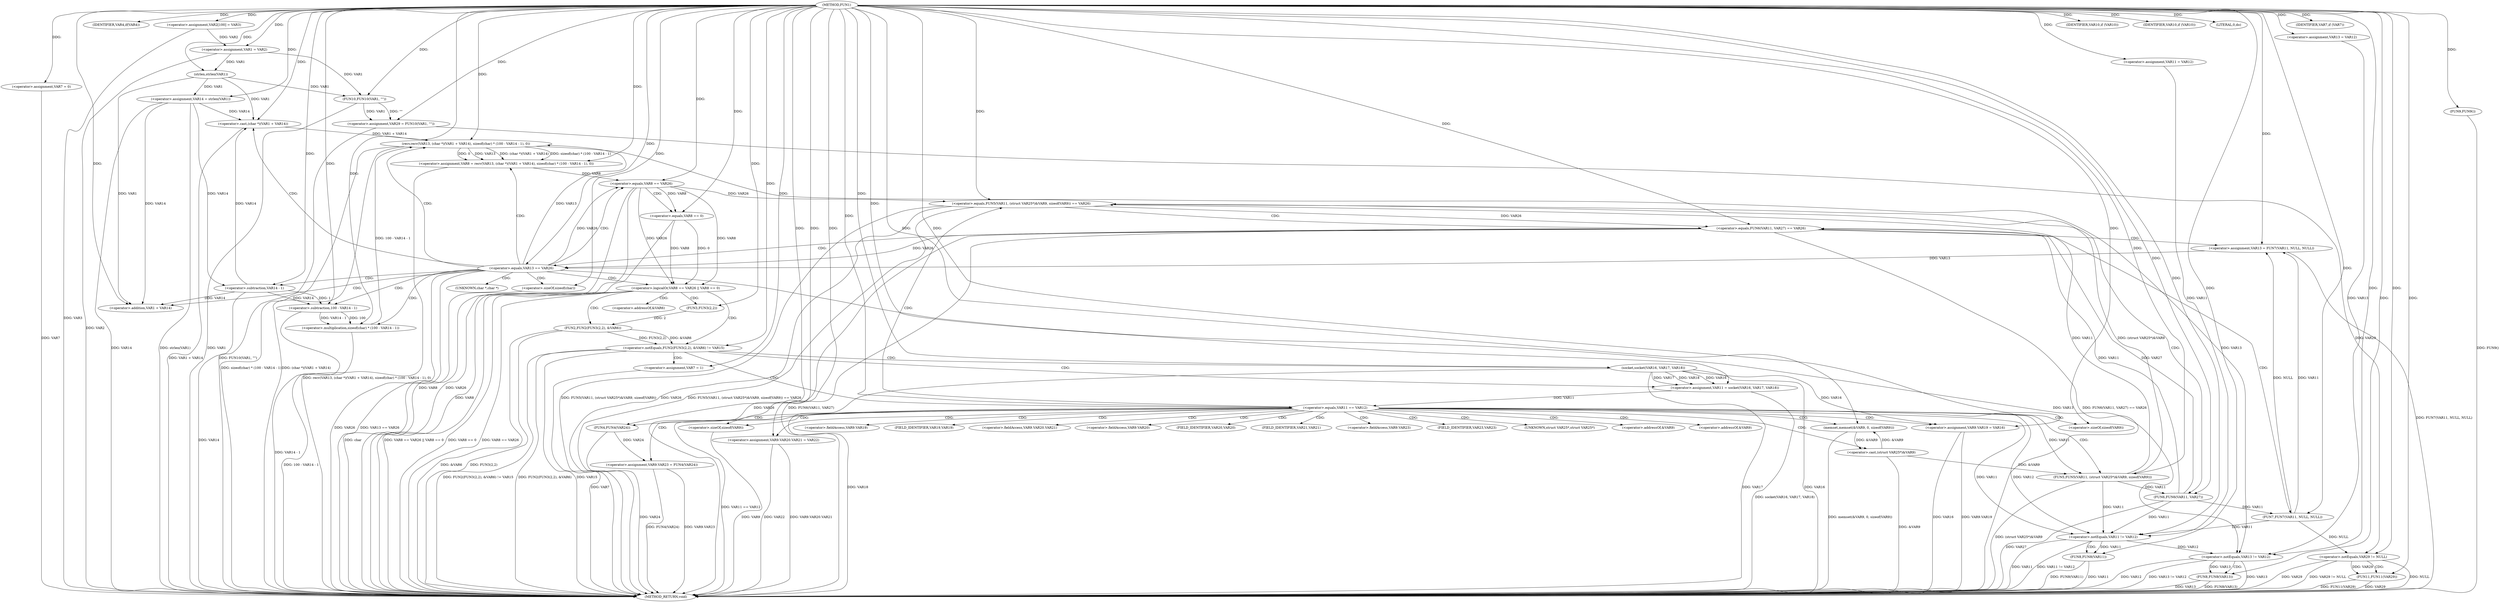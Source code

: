 digraph FUN1 {  
"1000100" [label = "(METHOD,FUN1)" ]
"1000287" [label = "(METHOD_RETURN,void)" ]
"1000104" [label = "(<operator>.assignment,VAR2[100] = VAR3)" ]
"1000107" [label = "(<operator>.assignment,VAR1 = VAR2)" ]
"1000111" [label = "(IDENTIFIER,VAR4,if(VAR4))" ]
"1000116" [label = "(<operator>.assignment,VAR7 = 0)" ]
"1000123" [label = "(<operator>.assignment,VAR11 = VAR12)" ]
"1000127" [label = "(<operator>.assignment,VAR13 = VAR12)" ]
"1000131" [label = "(<operator>.assignment,VAR14 = strlen(VAR1))" ]
"1000133" [label = "(strlen,strlen(VAR1))" ]
"1000138" [label = "(<operator>.notEquals,FUN2(FUN3(2,2), &VAR6) != VAR15)" ]
"1000139" [label = "(FUN2,FUN2(FUN3(2,2), &VAR6))" ]
"1000140" [label = "(FUN3,FUN3(2,2))" ]
"1000148" [label = "(<operator>.assignment,VAR7 = 1)" ]
"1000151" [label = "(<operator>.assignment,VAR11 = socket(VAR16, VAR17, VAR18))" ]
"1000153" [label = "(socket,socket(VAR16, VAR17, VAR18))" ]
"1000158" [label = "(<operator>.equals,VAR11 == VAR12)" ]
"1000163" [label = "(memset,memset(&VAR9, 0, sizeof(VAR9)))" ]
"1000167" [label = "(<operator>.sizeOf,sizeof(VAR9))" ]
"1000169" [label = "(<operator>.assignment,VAR9.VAR19 = VAR16)" ]
"1000174" [label = "(<operator>.assignment,VAR9.VAR20.VAR21 = VAR22)" ]
"1000181" [label = "(<operator>.assignment,VAR9.VAR23 = FUN4(VAR24))" ]
"1000185" [label = "(FUN4,FUN4(VAR24))" ]
"1000188" [label = "(<operator>.equals,FUN5(VAR11, (struct VAR25*)&VAR9, sizeof(VAR9)) == VAR26)" ]
"1000189" [label = "(FUN5,FUN5(VAR11, (struct VAR25*)&VAR9, sizeof(VAR9)))" ]
"1000191" [label = "(<operator>.cast,(struct VAR25*)&VAR9)" ]
"1000195" [label = "(<operator>.sizeOf,sizeof(VAR9))" ]
"1000201" [label = "(<operator>.equals,FUN6(VAR11, VAR27) == VAR26)" ]
"1000202" [label = "(FUN6,FUN6(VAR11, VAR27))" ]
"1000208" [label = "(<operator>.assignment,VAR13 = FUN7(VAR11, NULL, NULL))" ]
"1000210" [label = "(FUN7,FUN7(VAR11, NULL, NULL))" ]
"1000215" [label = "(<operator>.equals,VAR13 == VAR26)" ]
"1000220" [label = "(<operator>.assignment,VAR8 = recv(VAR13, (char *)(VAR1 + VAR14), sizeof(char) * (100 - VAR14 - 1), 0))" ]
"1000222" [label = "(recv,recv(VAR13, (char *)(VAR1 + VAR14), sizeof(char) * (100 - VAR14 - 1), 0))" ]
"1000224" [label = "(<operator>.cast,(char *)(VAR1 + VAR14))" ]
"1000226" [label = "(<operator>.addition,VAR1 + VAR14)" ]
"1000229" [label = "(<operator>.multiplication,sizeof(char) * (100 - VAR14 - 1))" ]
"1000230" [label = "(<operator>.sizeOf,sizeof(char))" ]
"1000232" [label = "(<operator>.subtraction,100 - VAR14 - 1)" ]
"1000234" [label = "(<operator>.subtraction,VAR14 - 1)" ]
"1000239" [label = "(<operator>.logicalOr,VAR8 == VAR26 || VAR8 == 0)" ]
"1000240" [label = "(<operator>.equals,VAR8 == VAR26)" ]
"1000243" [label = "(<operator>.equals,VAR8 == 0)" ]
"1000249" [label = "(IDENTIFIER,VAR10,if (VAR10))" ]
"1000252" [label = "(IDENTIFIER,VAR10,if (VAR10))" ]
"1000254" [label = "(LITERAL,0,do)" ]
"1000256" [label = "(<operator>.notEquals,VAR11 != VAR12)" ]
"1000260" [label = "(FUN8,FUN8(VAR11))" ]
"1000263" [label = "(<operator>.notEquals,VAR13 != VAR12)" ]
"1000267" [label = "(FUN8,FUN8(VAR13))" ]
"1000270" [label = "(IDENTIFIER,VAR7,if (VAR7))" ]
"1000272" [label = "(FUN9,FUN9())" ]
"1000275" [label = "(<operator>.assignment,VAR29 = FUN10(VAR1, \"\"))" ]
"1000277" [label = "(FUN10,FUN10(VAR1, \"\"))" ]
"1000281" [label = "(<operator>.notEquals,VAR29 != NULL)" ]
"1000285" [label = "(FUN11,FUN11(VAR29))" ]
"1000143" [label = "(<operator>.addressOf,&VAR6)" ]
"1000164" [label = "(<operator>.addressOf,&VAR9)" ]
"1000170" [label = "(<operator>.fieldAccess,VAR9.VAR19)" ]
"1000172" [label = "(FIELD_IDENTIFIER,VAR19,VAR19)" ]
"1000175" [label = "(<operator>.fieldAccess,VAR9.VAR20.VAR21)" ]
"1000176" [label = "(<operator>.fieldAccess,VAR9.VAR20)" ]
"1000178" [label = "(FIELD_IDENTIFIER,VAR20,VAR20)" ]
"1000179" [label = "(FIELD_IDENTIFIER,VAR21,VAR21)" ]
"1000182" [label = "(<operator>.fieldAccess,VAR9.VAR23)" ]
"1000184" [label = "(FIELD_IDENTIFIER,VAR23,VAR23)" ]
"1000192" [label = "(UNKNOWN,struct VAR25*,struct VAR25*)" ]
"1000193" [label = "(<operator>.addressOf,&VAR9)" ]
"1000225" [label = "(UNKNOWN,char *,char *)" ]
  "1000201" -> "1000287"  [ label = "DDG: FUN6(VAR11, VAR27) == VAR26"] 
  "1000181" -> "1000287"  [ label = "DDG: FUN4(VAR24)"] 
  "1000224" -> "1000287"  [ label = "DDG: VAR1 + VAR14"] 
  "1000131" -> "1000287"  [ label = "DDG: strlen(VAR1)"] 
  "1000153" -> "1000287"  [ label = "DDG: VAR16"] 
  "1000181" -> "1000287"  [ label = "DDG: VAR9.VAR23"] 
  "1000188" -> "1000287"  [ label = "DDG: FUN5(VAR11, (struct VAR25*)&VAR9, sizeof(VAR9)) == VAR26"] 
  "1000116" -> "1000287"  [ label = "DDG: VAR7"] 
  "1000285" -> "1000287"  [ label = "DDG: VAR29"] 
  "1000260" -> "1000287"  [ label = "DDG: FUN8(VAR11)"] 
  "1000185" -> "1000287"  [ label = "DDG: VAR24"] 
  "1000285" -> "1000287"  [ label = "DDG: FUN11(VAR29)"] 
  "1000281" -> "1000287"  [ label = "DDG: VAR29"] 
  "1000208" -> "1000287"  [ label = "DDG: FUN7(VAR11, NULL, NULL)"] 
  "1000239" -> "1000287"  [ label = "DDG: VAR8 == VAR26 || VAR8 == 0"] 
  "1000234" -> "1000287"  [ label = "DDG: VAR14"] 
  "1000239" -> "1000287"  [ label = "DDG: VAR8 == VAR26"] 
  "1000215" -> "1000287"  [ label = "DDG: VAR26"] 
  "1000188" -> "1000287"  [ label = "DDG: FUN5(VAR11, (struct VAR25*)&VAR9, sizeof(VAR9))"] 
  "1000131" -> "1000287"  [ label = "DDG: VAR14"] 
  "1000138" -> "1000287"  [ label = "DDG: FUN2(FUN3(2,2), &VAR6)"] 
  "1000139" -> "1000287"  [ label = "DDG: FUN3(2,2)"] 
  "1000263" -> "1000287"  [ label = "DDG: VAR12"] 
  "1000267" -> "1000287"  [ label = "DDG: VAR13"] 
  "1000222" -> "1000287"  [ label = "DDG: sizeof(char) * (100 - VAR14 - 1)"] 
  "1000153" -> "1000287"  [ label = "DDG: VAR17"] 
  "1000158" -> "1000287"  [ label = "DDG: VAR11 == VAR12"] 
  "1000267" -> "1000287"  [ label = "DDG: FUN8(VAR13)"] 
  "1000189" -> "1000287"  [ label = "DDG: (struct VAR25*)&VAR9"] 
  "1000263" -> "1000287"  [ label = "DDG: VAR13"] 
  "1000263" -> "1000287"  [ label = "DDG: VAR13 != VAR12"] 
  "1000174" -> "1000287"  [ label = "DDG: VAR22"] 
  "1000220" -> "1000287"  [ label = "DDG: recv(VAR13, (char *)(VAR1 + VAR14), sizeof(char) * (100 - VAR14 - 1), 0)"] 
  "1000148" -> "1000287"  [ label = "DDG: VAR7"] 
  "1000151" -> "1000287"  [ label = "DDG: socket(VAR16, VAR17, VAR18)"] 
  "1000230" -> "1000287"  [ label = "DDG: char"] 
  "1000277" -> "1000287"  [ label = "DDG: VAR1"] 
  "1000188" -> "1000287"  [ label = "DDG: VAR26"] 
  "1000229" -> "1000287"  [ label = "DDG: 100 - VAR14 - 1"] 
  "1000191" -> "1000287"  [ label = "DDG: &VAR9"] 
  "1000281" -> "1000287"  [ label = "DDG: VAR29 != NULL"] 
  "1000169" -> "1000287"  [ label = "DDG: VAR16"] 
  "1000232" -> "1000287"  [ label = "DDG: VAR14 - 1"] 
  "1000275" -> "1000287"  [ label = "DDG: FUN10(VAR1, \"\")"] 
  "1000240" -> "1000287"  [ label = "DDG: VAR26"] 
  "1000138" -> "1000287"  [ label = "DDG: VAR15"] 
  "1000139" -> "1000287"  [ label = "DDG: &VAR6"] 
  "1000215" -> "1000287"  [ label = "DDG: VAR13 == VAR26"] 
  "1000243" -> "1000287"  [ label = "DDG: VAR8"] 
  "1000169" -> "1000287"  [ label = "DDG: VAR9.VAR19"] 
  "1000256" -> "1000287"  [ label = "DDG: VAR11"] 
  "1000260" -> "1000287"  [ label = "DDG: VAR11"] 
  "1000153" -> "1000287"  [ label = "DDG: VAR18"] 
  "1000272" -> "1000287"  [ label = "DDG: FUN9()"] 
  "1000138" -> "1000287"  [ label = "DDG: FUN2(FUN3(2,2), &VAR6) != VAR15"] 
  "1000201" -> "1000287"  [ label = "DDG: VAR26"] 
  "1000256" -> "1000287"  [ label = "DDG: VAR11 != VAR12"] 
  "1000163" -> "1000287"  [ label = "DDG: memset(&VAR9, 0, sizeof(VAR9))"] 
  "1000195" -> "1000287"  [ label = "DDG: VAR9"] 
  "1000281" -> "1000287"  [ label = "DDG: NULL"] 
  "1000240" -> "1000287"  [ label = "DDG: VAR8"] 
  "1000239" -> "1000287"  [ label = "DDG: VAR8 == 0"] 
  "1000104" -> "1000287"  [ label = "DDG: VAR3"] 
  "1000174" -> "1000287"  [ label = "DDG: VAR9.VAR20.VAR21"] 
  "1000107" -> "1000287"  [ label = "DDG: VAR2"] 
  "1000222" -> "1000287"  [ label = "DDG: (char *)(VAR1 + VAR14)"] 
  "1000202" -> "1000287"  [ label = "DDG: VAR27"] 
  "1000201" -> "1000287"  [ label = "DDG: FUN6(VAR11, VAR27)"] 
  "1000100" -> "1000104"  [ label = "DDG: "] 
  "1000104" -> "1000107"  [ label = "DDG: VAR2"] 
  "1000100" -> "1000107"  [ label = "DDG: "] 
  "1000100" -> "1000111"  [ label = "DDG: "] 
  "1000100" -> "1000116"  [ label = "DDG: "] 
  "1000100" -> "1000123"  [ label = "DDG: "] 
  "1000100" -> "1000127"  [ label = "DDG: "] 
  "1000133" -> "1000131"  [ label = "DDG: VAR1"] 
  "1000100" -> "1000131"  [ label = "DDG: "] 
  "1000107" -> "1000133"  [ label = "DDG: VAR1"] 
  "1000100" -> "1000133"  [ label = "DDG: "] 
  "1000139" -> "1000138"  [ label = "DDG: FUN3(2,2)"] 
  "1000139" -> "1000138"  [ label = "DDG: &VAR6"] 
  "1000140" -> "1000139"  [ label = "DDG: 2"] 
  "1000100" -> "1000140"  [ label = "DDG: "] 
  "1000100" -> "1000138"  [ label = "DDG: "] 
  "1000100" -> "1000148"  [ label = "DDG: "] 
  "1000153" -> "1000151"  [ label = "DDG: VAR16"] 
  "1000153" -> "1000151"  [ label = "DDG: VAR17"] 
  "1000153" -> "1000151"  [ label = "DDG: VAR18"] 
  "1000100" -> "1000151"  [ label = "DDG: "] 
  "1000100" -> "1000153"  [ label = "DDG: "] 
  "1000151" -> "1000158"  [ label = "DDG: VAR11"] 
  "1000100" -> "1000158"  [ label = "DDG: "] 
  "1000191" -> "1000163"  [ label = "DDG: &VAR9"] 
  "1000100" -> "1000163"  [ label = "DDG: "] 
  "1000100" -> "1000167"  [ label = "DDG: "] 
  "1000153" -> "1000169"  [ label = "DDG: VAR16"] 
  "1000100" -> "1000169"  [ label = "DDG: "] 
  "1000100" -> "1000174"  [ label = "DDG: "] 
  "1000185" -> "1000181"  [ label = "DDG: VAR24"] 
  "1000100" -> "1000185"  [ label = "DDG: "] 
  "1000189" -> "1000188"  [ label = "DDG: VAR11"] 
  "1000189" -> "1000188"  [ label = "DDG: (struct VAR25*)&VAR9"] 
  "1000158" -> "1000189"  [ label = "DDG: VAR11"] 
  "1000100" -> "1000189"  [ label = "DDG: "] 
  "1000191" -> "1000189"  [ label = "DDG: &VAR9"] 
  "1000163" -> "1000191"  [ label = "DDG: &VAR9"] 
  "1000100" -> "1000195"  [ label = "DDG: "] 
  "1000240" -> "1000188"  [ label = "DDG: VAR26"] 
  "1000100" -> "1000188"  [ label = "DDG: "] 
  "1000202" -> "1000201"  [ label = "DDG: VAR11"] 
  "1000202" -> "1000201"  [ label = "DDG: VAR27"] 
  "1000189" -> "1000202"  [ label = "DDG: VAR11"] 
  "1000100" -> "1000202"  [ label = "DDG: "] 
  "1000188" -> "1000201"  [ label = "DDG: VAR26"] 
  "1000100" -> "1000201"  [ label = "DDG: "] 
  "1000210" -> "1000208"  [ label = "DDG: VAR11"] 
  "1000210" -> "1000208"  [ label = "DDG: NULL"] 
  "1000100" -> "1000208"  [ label = "DDG: "] 
  "1000202" -> "1000210"  [ label = "DDG: VAR11"] 
  "1000100" -> "1000210"  [ label = "DDG: "] 
  "1000208" -> "1000215"  [ label = "DDG: VAR13"] 
  "1000100" -> "1000215"  [ label = "DDG: "] 
  "1000201" -> "1000215"  [ label = "DDG: VAR26"] 
  "1000222" -> "1000220"  [ label = "DDG: VAR13"] 
  "1000222" -> "1000220"  [ label = "DDG: (char *)(VAR1 + VAR14)"] 
  "1000222" -> "1000220"  [ label = "DDG: sizeof(char) * (100 - VAR14 - 1)"] 
  "1000222" -> "1000220"  [ label = "DDG: 0"] 
  "1000100" -> "1000220"  [ label = "DDG: "] 
  "1000215" -> "1000222"  [ label = "DDG: VAR13"] 
  "1000100" -> "1000222"  [ label = "DDG: "] 
  "1000224" -> "1000222"  [ label = "DDG: VAR1 + VAR14"] 
  "1000133" -> "1000224"  [ label = "DDG: VAR1"] 
  "1000100" -> "1000224"  [ label = "DDG: "] 
  "1000234" -> "1000224"  [ label = "DDG: VAR14"] 
  "1000131" -> "1000224"  [ label = "DDG: VAR14"] 
  "1000133" -> "1000226"  [ label = "DDG: VAR1"] 
  "1000100" -> "1000226"  [ label = "DDG: "] 
  "1000234" -> "1000226"  [ label = "DDG: VAR14"] 
  "1000131" -> "1000226"  [ label = "DDG: VAR14"] 
  "1000229" -> "1000222"  [ label = "DDG: 100 - VAR14 - 1"] 
  "1000100" -> "1000229"  [ label = "DDG: "] 
  "1000100" -> "1000230"  [ label = "DDG: "] 
  "1000232" -> "1000229"  [ label = "DDG: 100"] 
  "1000232" -> "1000229"  [ label = "DDG: VAR14 - 1"] 
  "1000100" -> "1000232"  [ label = "DDG: "] 
  "1000234" -> "1000232"  [ label = "DDG: VAR14"] 
  "1000234" -> "1000232"  [ label = "DDG: 1"] 
  "1000100" -> "1000234"  [ label = "DDG: "] 
  "1000131" -> "1000234"  [ label = "DDG: VAR14"] 
  "1000240" -> "1000239"  [ label = "DDG: VAR8"] 
  "1000240" -> "1000239"  [ label = "DDG: VAR26"] 
  "1000220" -> "1000240"  [ label = "DDG: VAR8"] 
  "1000100" -> "1000240"  [ label = "DDG: "] 
  "1000215" -> "1000240"  [ label = "DDG: VAR26"] 
  "1000243" -> "1000239"  [ label = "DDG: VAR8"] 
  "1000243" -> "1000239"  [ label = "DDG: 0"] 
  "1000240" -> "1000243"  [ label = "DDG: VAR8"] 
  "1000100" -> "1000243"  [ label = "DDG: "] 
  "1000100" -> "1000249"  [ label = "DDG: "] 
  "1000100" -> "1000252"  [ label = "DDG: "] 
  "1000100" -> "1000254"  [ label = "DDG: "] 
  "1000158" -> "1000256"  [ label = "DDG: VAR11"] 
  "1000189" -> "1000256"  [ label = "DDG: VAR11"] 
  "1000202" -> "1000256"  [ label = "DDG: VAR11"] 
  "1000210" -> "1000256"  [ label = "DDG: VAR11"] 
  "1000123" -> "1000256"  [ label = "DDG: VAR11"] 
  "1000100" -> "1000256"  [ label = "DDG: "] 
  "1000158" -> "1000256"  [ label = "DDG: VAR12"] 
  "1000256" -> "1000260"  [ label = "DDG: VAR11"] 
  "1000100" -> "1000260"  [ label = "DDG: "] 
  "1000222" -> "1000263"  [ label = "DDG: VAR13"] 
  "1000215" -> "1000263"  [ label = "DDG: VAR13"] 
  "1000127" -> "1000263"  [ label = "DDG: VAR13"] 
  "1000100" -> "1000263"  [ label = "DDG: "] 
  "1000256" -> "1000263"  [ label = "DDG: VAR12"] 
  "1000263" -> "1000267"  [ label = "DDG: VAR13"] 
  "1000100" -> "1000267"  [ label = "DDG: "] 
  "1000100" -> "1000270"  [ label = "DDG: "] 
  "1000100" -> "1000272"  [ label = "DDG: "] 
  "1000277" -> "1000275"  [ label = "DDG: VAR1"] 
  "1000277" -> "1000275"  [ label = "DDG: \"\""] 
  "1000100" -> "1000275"  [ label = "DDG: "] 
  "1000107" -> "1000277"  [ label = "DDG: VAR1"] 
  "1000133" -> "1000277"  [ label = "DDG: VAR1"] 
  "1000100" -> "1000277"  [ label = "DDG: "] 
  "1000275" -> "1000281"  [ label = "DDG: VAR29"] 
  "1000100" -> "1000281"  [ label = "DDG: "] 
  "1000210" -> "1000281"  [ label = "DDG: NULL"] 
  "1000281" -> "1000285"  [ label = "DDG: VAR29"] 
  "1000100" -> "1000285"  [ label = "DDG: "] 
  "1000138" -> "1000148"  [ label = "CDG: "] 
  "1000138" -> "1000151"  [ label = "CDG: "] 
  "1000138" -> "1000153"  [ label = "CDG: "] 
  "1000138" -> "1000158"  [ label = "CDG: "] 
  "1000158" -> "1000164"  [ label = "CDG: "] 
  "1000158" -> "1000174"  [ label = "CDG: "] 
  "1000158" -> "1000191"  [ label = "CDG: "] 
  "1000158" -> "1000182"  [ label = "CDG: "] 
  "1000158" -> "1000188"  [ label = "CDG: "] 
  "1000158" -> "1000167"  [ label = "CDG: "] 
  "1000158" -> "1000175"  [ label = "CDG: "] 
  "1000158" -> "1000179"  [ label = "CDG: "] 
  "1000158" -> "1000192"  [ label = "CDG: "] 
  "1000158" -> "1000176"  [ label = "CDG: "] 
  "1000158" -> "1000185"  [ label = "CDG: "] 
  "1000158" -> "1000195"  [ label = "CDG: "] 
  "1000158" -> "1000172"  [ label = "CDG: "] 
  "1000158" -> "1000189"  [ label = "CDG: "] 
  "1000158" -> "1000169"  [ label = "CDG: "] 
  "1000158" -> "1000163"  [ label = "CDG: "] 
  "1000158" -> "1000178"  [ label = "CDG: "] 
  "1000158" -> "1000170"  [ label = "CDG: "] 
  "1000158" -> "1000193"  [ label = "CDG: "] 
  "1000158" -> "1000184"  [ label = "CDG: "] 
  "1000158" -> "1000181"  [ label = "CDG: "] 
  "1000188" -> "1000201"  [ label = "CDG: "] 
  "1000188" -> "1000202"  [ label = "CDG: "] 
  "1000201" -> "1000208"  [ label = "CDG: "] 
  "1000201" -> "1000210"  [ label = "CDG: "] 
  "1000201" -> "1000215"  [ label = "CDG: "] 
  "1000215" -> "1000222"  [ label = "CDG: "] 
  "1000215" -> "1000220"  [ label = "CDG: "] 
  "1000215" -> "1000224"  [ label = "CDG: "] 
  "1000215" -> "1000240"  [ label = "CDG: "] 
  "1000215" -> "1000226"  [ label = "CDG: "] 
  "1000215" -> "1000232"  [ label = "CDG: "] 
  "1000215" -> "1000239"  [ label = "CDG: "] 
  "1000215" -> "1000229"  [ label = "CDG: "] 
  "1000215" -> "1000230"  [ label = "CDG: "] 
  "1000215" -> "1000234"  [ label = "CDG: "] 
  "1000215" -> "1000225"  [ label = "CDG: "] 
  "1000239" -> "1000139"  [ label = "CDG: "] 
  "1000239" -> "1000138"  [ label = "CDG: "] 
  "1000239" -> "1000143"  [ label = "CDG: "] 
  "1000239" -> "1000140"  [ label = "CDG: "] 
  "1000240" -> "1000243"  [ label = "CDG: "] 
  "1000256" -> "1000260"  [ label = "CDG: "] 
  "1000263" -> "1000267"  [ label = "CDG: "] 
  "1000281" -> "1000285"  [ label = "CDG: "] 
}
